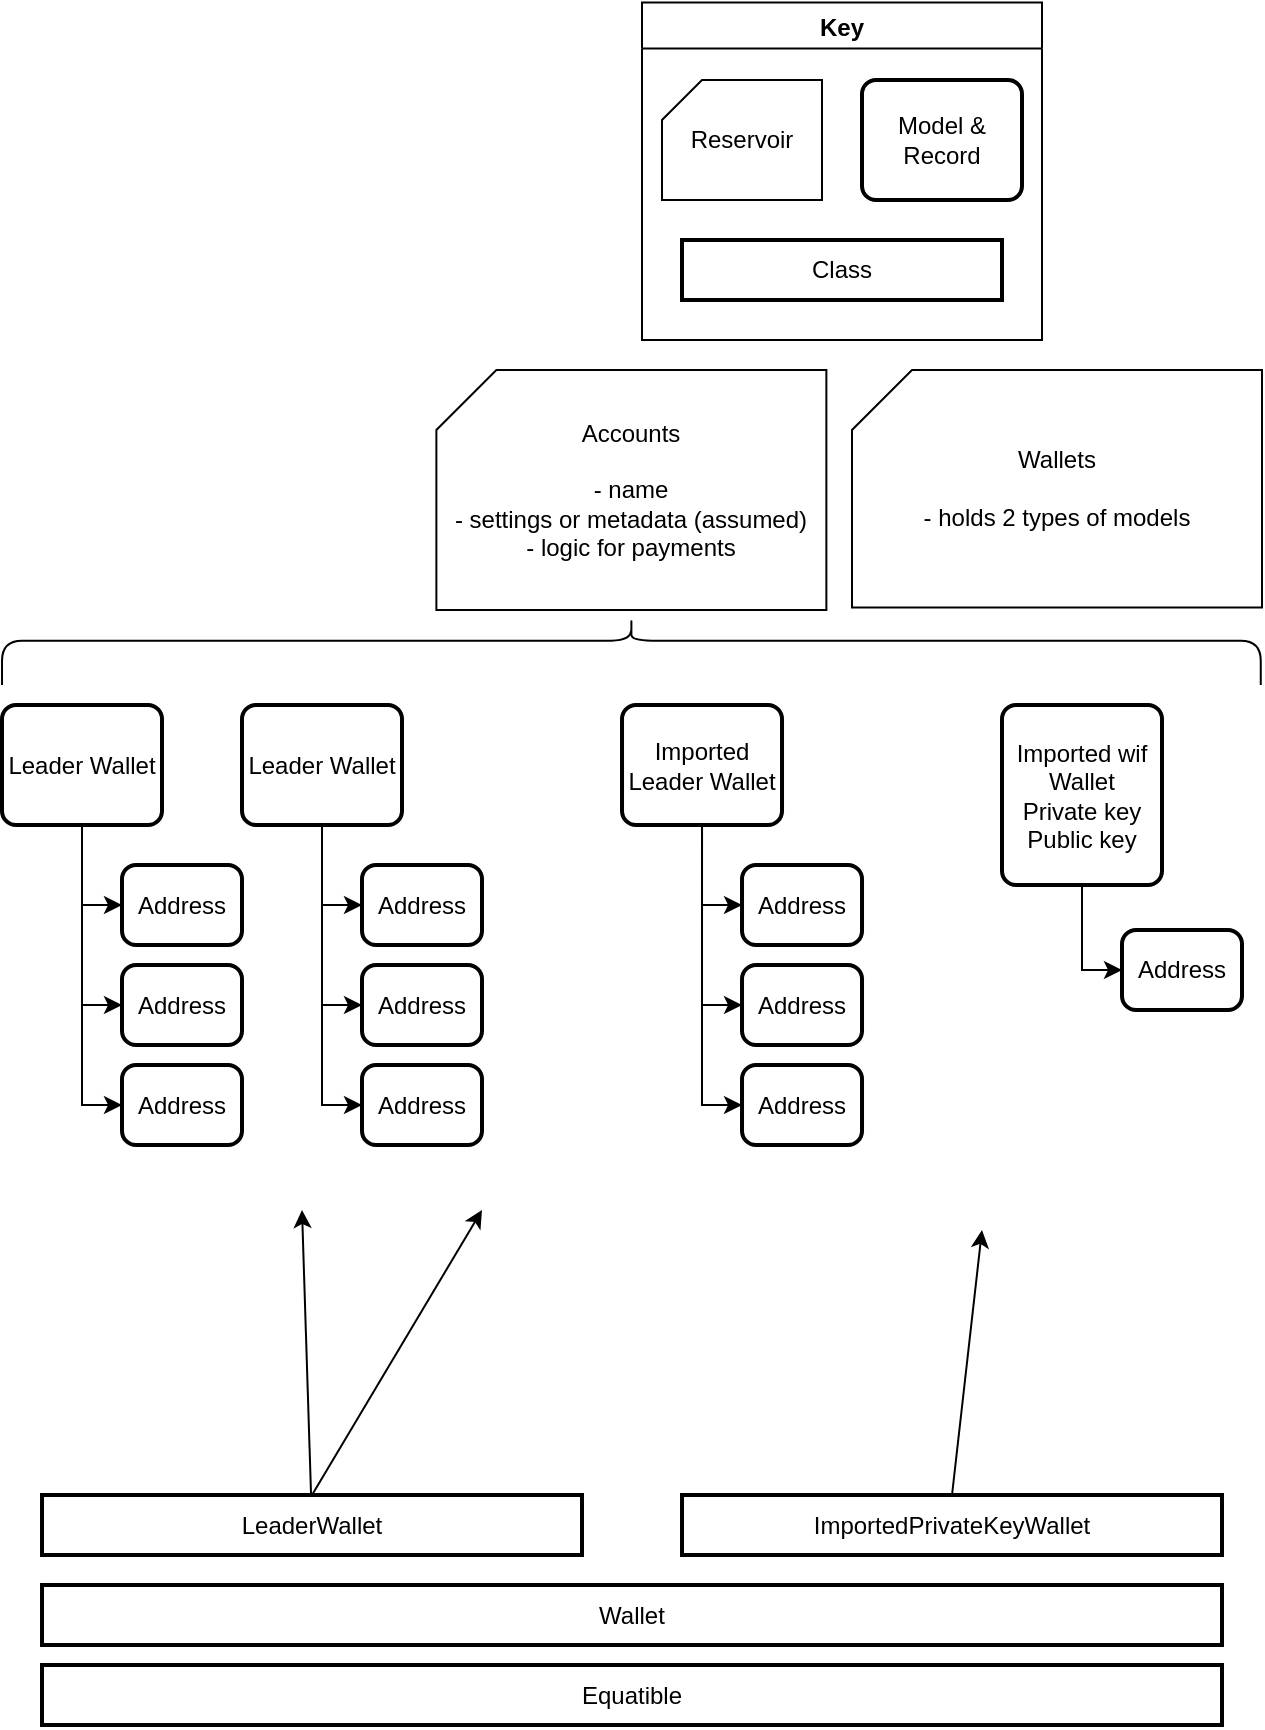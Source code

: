 <mxfile>
    <diagram id="B2Imsyf_CLR86bu_pUIC" name="Page-1">
        <mxGraphModel dx="1486" dy="472" grid="1" gridSize="10" guides="1" tooltips="1" connect="1" arrows="1" fold="1" page="1" pageScale="1" pageWidth="850" pageHeight="1100" math="0" shadow="0">
            <root>
                <mxCell id="0"/>
                <mxCell id="1" parent="0"/>
                <mxCell id="186" value="" style="shape=curlyBracket;whiteSpace=wrap;html=1;rounded=1;flipH=1;rotation=-90;size=0.343;" parent="1" vertex="1">
                    <mxGeometry x="327.82" y="25.94" width="33.75" height="629.37" as="geometry"/>
                </mxCell>
                <mxCell id="147" style="edgeStyle=orthogonalEdgeStyle;rounded=0;orthogonalLoop=1;jettySize=auto;html=1;exitX=0.5;exitY=1;exitDx=0;exitDy=0;entryX=0;entryY=0.5;entryDx=0;entryDy=0;" parent="1" source="126" target="143" edge="1">
                    <mxGeometry relative="1" as="geometry"/>
                </mxCell>
                <mxCell id="148" style="edgeStyle=orthogonalEdgeStyle;rounded=0;orthogonalLoop=1;jettySize=auto;html=1;exitX=0.5;exitY=1;exitDx=0;exitDy=0;entryX=0;entryY=0.5;entryDx=0;entryDy=0;" parent="1" source="126" target="142" edge="1">
                    <mxGeometry relative="1" as="geometry"/>
                </mxCell>
                <mxCell id="149" style="edgeStyle=orthogonalEdgeStyle;rounded=0;orthogonalLoop=1;jettySize=auto;html=1;exitX=0.5;exitY=1;exitDx=0;exitDy=0;entryX=0;entryY=0.5;entryDx=0;entryDy=0;" parent="1" source="126" target="141" edge="1">
                    <mxGeometry relative="1" as="geometry"/>
                </mxCell>
                <mxCell id="126" value="Leader Wallet&lt;br&gt;" style="rounded=1;whiteSpace=wrap;html=1;absoluteArcSize=1;arcSize=14;strokeWidth=2;" parent="1" vertex="1">
                    <mxGeometry x="150" y="367.5" width="80" height="60" as="geometry"/>
                </mxCell>
                <mxCell id="150" style="edgeStyle=orthogonalEdgeStyle;rounded=0;orthogonalLoop=1;jettySize=auto;html=1;exitX=0.5;exitY=1;exitDx=0;exitDy=0;entryX=0;entryY=0.5;entryDx=0;entryDy=0;" parent="1" source="128" target="146" edge="1">
                    <mxGeometry relative="1" as="geometry"/>
                </mxCell>
                <mxCell id="151" style="edgeStyle=orthogonalEdgeStyle;rounded=0;orthogonalLoop=1;jettySize=auto;html=1;exitX=0.5;exitY=1;exitDx=0;exitDy=0;entryX=0;entryY=0.5;entryDx=0;entryDy=0;" parent="1" source="128" target="145" edge="1">
                    <mxGeometry relative="1" as="geometry"/>
                </mxCell>
                <mxCell id="152" style="edgeStyle=orthogonalEdgeStyle;rounded=0;orthogonalLoop=1;jettySize=auto;html=1;exitX=0.5;exitY=1;exitDx=0;exitDy=0;entryX=0;entryY=0.5;entryDx=0;entryDy=0;" parent="1" source="128" target="144" edge="1">
                    <mxGeometry relative="1" as="geometry"/>
                </mxCell>
                <mxCell id="128" value="Leader Wallet" style="rounded=1;whiteSpace=wrap;html=1;absoluteArcSize=1;arcSize=14;strokeWidth=2;" parent="1" vertex="1">
                    <mxGeometry x="30" y="367.5" width="80" height="60" as="geometry"/>
                </mxCell>
                <mxCell id="141" value="Address" style="rounded=1;whiteSpace=wrap;html=1;absoluteArcSize=1;arcSize=14;strokeWidth=2;" parent="1" vertex="1">
                    <mxGeometry x="210" y="447.5" width="60" height="40" as="geometry"/>
                </mxCell>
                <mxCell id="142" value="Address" style="rounded=1;whiteSpace=wrap;html=1;absoluteArcSize=1;arcSize=14;strokeWidth=2;" parent="1" vertex="1">
                    <mxGeometry x="210" y="497.5" width="60" height="40" as="geometry"/>
                </mxCell>
                <mxCell id="143" value="Address" style="rounded=1;whiteSpace=wrap;html=1;absoluteArcSize=1;arcSize=14;strokeWidth=2;" parent="1" vertex="1">
                    <mxGeometry x="210" y="547.5" width="60" height="40" as="geometry"/>
                </mxCell>
                <mxCell id="144" value="Address" style="rounded=1;whiteSpace=wrap;html=1;absoluteArcSize=1;arcSize=14;strokeWidth=2;" parent="1" vertex="1">
                    <mxGeometry x="90" y="447.5" width="60" height="40" as="geometry"/>
                </mxCell>
                <mxCell id="145" value="Address" style="rounded=1;whiteSpace=wrap;html=1;absoluteArcSize=1;arcSize=14;strokeWidth=2;" parent="1" vertex="1">
                    <mxGeometry x="90" y="497.5" width="60" height="40" as="geometry"/>
                </mxCell>
                <mxCell id="146" value="Address" style="rounded=1;whiteSpace=wrap;html=1;absoluteArcSize=1;arcSize=14;strokeWidth=2;" parent="1" vertex="1">
                    <mxGeometry x="90" y="547.5" width="60" height="40" as="geometry"/>
                </mxCell>
                <mxCell id="218" style="edgeStyle=orthogonalEdgeStyle;rounded=0;orthogonalLoop=1;jettySize=auto;html=1;entryX=0;entryY=0.5;entryDx=0;entryDy=0;" parent="1" source="163" target="216" edge="1">
                    <mxGeometry relative="1" as="geometry"/>
                </mxCell>
                <mxCell id="163" value="Imported wif Wallet&lt;br&gt;Private key&lt;br&gt;Public key" style="rounded=1;whiteSpace=wrap;html=1;absoluteArcSize=1;arcSize=14;strokeWidth=2;" parent="1" vertex="1">
                    <mxGeometry x="530" y="367.5" width="80" height="90" as="geometry"/>
                </mxCell>
                <mxCell id="169" style="edgeStyle=orthogonalEdgeStyle;rounded=0;orthogonalLoop=1;jettySize=auto;html=1;exitX=0.5;exitY=1;exitDx=0;exitDy=0;entryX=0;entryY=0.5;entryDx=0;entryDy=0;" parent="1" source="172" target="175" edge="1">
                    <mxGeometry relative="1" as="geometry"/>
                </mxCell>
                <mxCell id="170" style="edgeStyle=orthogonalEdgeStyle;rounded=0;orthogonalLoop=1;jettySize=auto;html=1;exitX=0.5;exitY=1;exitDx=0;exitDy=0;entryX=0;entryY=0.5;entryDx=0;entryDy=0;" parent="1" source="172" target="174" edge="1">
                    <mxGeometry relative="1" as="geometry"/>
                </mxCell>
                <mxCell id="171" style="edgeStyle=orthogonalEdgeStyle;rounded=0;orthogonalLoop=1;jettySize=auto;html=1;exitX=0.5;exitY=1;exitDx=0;exitDy=0;entryX=0;entryY=0.5;entryDx=0;entryDy=0;" parent="1" source="172" target="173" edge="1">
                    <mxGeometry relative="1" as="geometry"/>
                </mxCell>
                <mxCell id="172" value="Imported Leader Wallet" style="rounded=1;whiteSpace=wrap;html=1;absoluteArcSize=1;arcSize=14;strokeWidth=2;" parent="1" vertex="1">
                    <mxGeometry x="340.01" y="367.5" width="80" height="60" as="geometry"/>
                </mxCell>
                <mxCell id="173" value="Address" style="rounded=1;whiteSpace=wrap;html=1;absoluteArcSize=1;arcSize=14;strokeWidth=2;" parent="1" vertex="1">
                    <mxGeometry x="400.01" y="447.5" width="60" height="40" as="geometry"/>
                </mxCell>
                <mxCell id="174" value="Address" style="rounded=1;whiteSpace=wrap;html=1;absoluteArcSize=1;arcSize=14;strokeWidth=2;" parent="1" vertex="1">
                    <mxGeometry x="400.01" y="497.5" width="60" height="40" as="geometry"/>
                </mxCell>
                <mxCell id="175" value="Address" style="rounded=1;whiteSpace=wrap;html=1;absoluteArcSize=1;arcSize=14;strokeWidth=2;" parent="1" vertex="1">
                    <mxGeometry x="400.01" y="547.5" width="60" height="40" as="geometry"/>
                </mxCell>
                <mxCell id="184" value="Accounts&lt;br&gt;&lt;br&gt;- name&lt;br&gt;- settings or metadata (assumed)&lt;br&gt;- logic for payments" style="shape=card;whiteSpace=wrap;html=1;" parent="1" vertex="1">
                    <mxGeometry x="247.19" y="200" width="195" height="120" as="geometry"/>
                </mxCell>
                <mxCell id="187" value="Equatible" style="rounded=0;whiteSpace=wrap;html=1;absoluteArcSize=1;arcSize=14;strokeWidth=2;" parent="1" vertex="1">
                    <mxGeometry x="50" y="847.5" width="590" height="30" as="geometry"/>
                </mxCell>
                <mxCell id="188" value="Wallet" style="rounded=0;whiteSpace=wrap;html=1;absoluteArcSize=1;arcSize=14;strokeWidth=2;" parent="1" vertex="1">
                    <mxGeometry x="50.01" y="807.5" width="589.99" height="30" as="geometry"/>
                </mxCell>
                <mxCell id="191" value="ImportedPrivateKeyWallet" style="rounded=0;whiteSpace=wrap;html=1;absoluteArcSize=1;arcSize=14;strokeWidth=2;" parent="1" vertex="1">
                    <mxGeometry x="370.01" y="762.5" width="269.99" height="30" as="geometry"/>
                </mxCell>
                <mxCell id="197" style="edgeStyle=none;rounded=0;orthogonalLoop=1;jettySize=auto;html=1;" parent="1" source="193" edge="1">
                    <mxGeometry relative="1" as="geometry">
                        <mxPoint x="180" y="620" as="targetPoint"/>
                    </mxGeometry>
                </mxCell>
                <mxCell id="193" value="LeaderWallet" style="rounded=0;whiteSpace=wrap;html=1;absoluteArcSize=1;arcSize=14;strokeWidth=2;" parent="1" vertex="1">
                    <mxGeometry x="50.01" y="762.5" width="269.99" height="30" as="geometry"/>
                </mxCell>
                <mxCell id="194" value="" style="endArrow=classic;html=1;exitX=0.5;exitY=0;exitDx=0;exitDy=0;" parent="1" source="191" edge="1">
                    <mxGeometry width="50" height="50" relative="1" as="geometry">
                        <mxPoint x="730.01" y="710" as="sourcePoint"/>
                        <mxPoint x="520" y="630" as="targetPoint"/>
                    </mxGeometry>
                </mxCell>
                <mxCell id="201" value="Key" style="swimlane;" parent="1" vertex="1">
                    <mxGeometry x="350" y="16.25" width="200" height="168.75" as="geometry"/>
                </mxCell>
                <mxCell id="202" value="Reservoir" style="shape=card;whiteSpace=wrap;html=1;size=20;" parent="201" vertex="1">
                    <mxGeometry x="10" y="38.75" width="80" height="60" as="geometry"/>
                </mxCell>
                <mxCell id="203" value="Model &amp;amp; Record" style="rounded=1;whiteSpace=wrap;html=1;absoluteArcSize=1;arcSize=14;strokeWidth=2;" parent="201" vertex="1">
                    <mxGeometry x="110" y="38.75" width="80" height="60" as="geometry"/>
                </mxCell>
                <mxCell id="205" value="Class" style="rounded=0;whiteSpace=wrap;html=1;absoluteArcSize=1;arcSize=14;strokeWidth=2;" parent="201" vertex="1">
                    <mxGeometry x="20" y="118.75" width="160" height="30" as="geometry"/>
                </mxCell>
                <mxCell id="216" value="Address" style="rounded=1;whiteSpace=wrap;html=1;absoluteArcSize=1;arcSize=14;strokeWidth=2;" parent="1" vertex="1">
                    <mxGeometry x="590" y="480" width="60" height="40" as="geometry"/>
                </mxCell>
                <mxCell id="222" value="Wallets&lt;br&gt;&lt;br&gt;- holds 2 types of models&lt;br&gt;" style="shape=card;whiteSpace=wrap;html=1;" parent="1" vertex="1">
                    <mxGeometry x="455" y="200" width="205" height="118.75" as="geometry"/>
                </mxCell>
                <mxCell id="225" style="edgeStyle=none;rounded=0;orthogonalLoop=1;jettySize=auto;html=1;exitX=0.5;exitY=0;exitDx=0;exitDy=0;" parent="1" source="193" edge="1">
                    <mxGeometry relative="1" as="geometry">
                        <mxPoint x="270" y="620" as="targetPoint"/>
                        <mxPoint x="199.597" y="772.5" as="sourcePoint"/>
                    </mxGeometry>
                </mxCell>
            </root>
        </mxGraphModel>
    </diagram>
</mxfile>